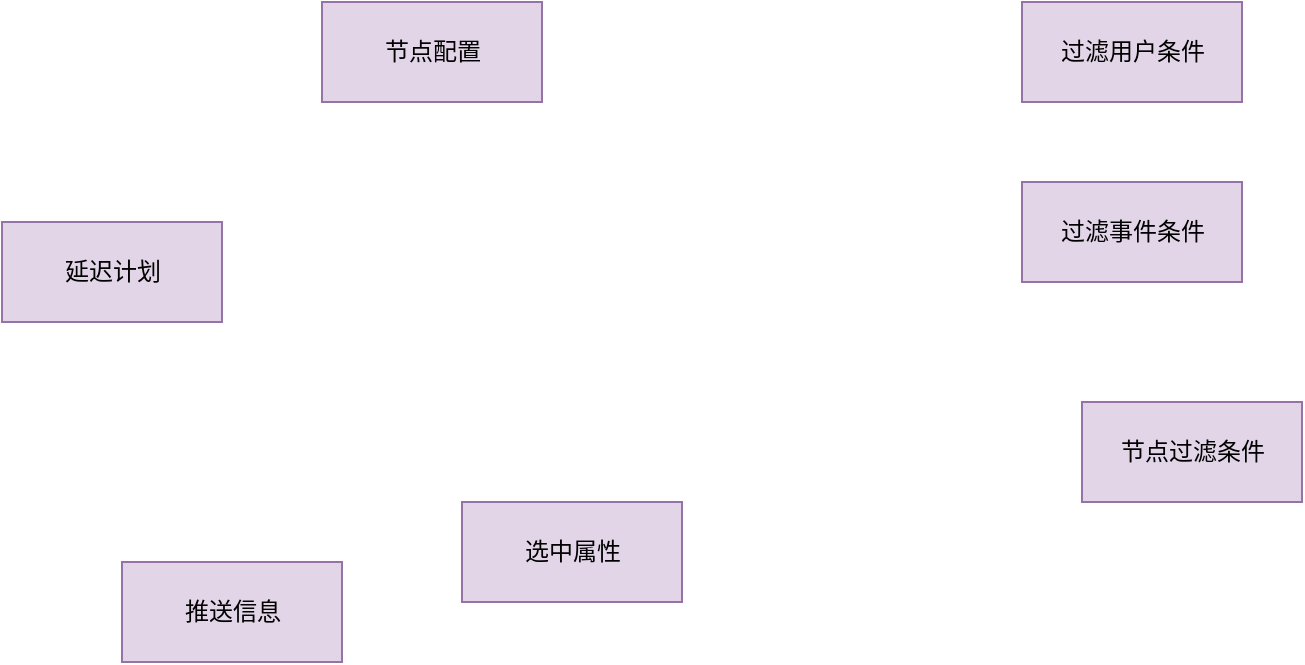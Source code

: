 <mxfile version="13.8.5" type="github">
  <diagram name="Page-1" id="efa7a0a1-bf9b-a30e-e6df-94a7791c09e9">
    <mxGraphModel dx="1038" dy="580" grid="1" gridSize="10" guides="1" tooltips="1" connect="1" arrows="1" fold="1" page="1" pageScale="1" pageWidth="2339" pageHeight="3300" background="#ffffff" math="0" shadow="0">
      <root>
        <mxCell id="0" />
        <mxCell id="1" parent="0" />
        <mxCell id="5RnivFQOtMV0s0rQjsaU-1" value="节点配置" style="html=1;fillColor=#e1d5e7;strokeColor=#9673a6;imageWidth=200;" vertex="1" parent="1">
          <mxGeometry x="330" y="200" width="110" height="50" as="geometry" />
        </mxCell>
        <mxCell id="5RnivFQOtMV0s0rQjsaU-2" value="选中属性" style="html=1;fillColor=#e1d5e7;strokeColor=#9673a6;imageWidth=200;" vertex="1" parent="1">
          <mxGeometry x="400" y="450" width="110" height="50" as="geometry" />
        </mxCell>
        <mxCell id="5RnivFQOtMV0s0rQjsaU-3" value="节点过滤条件" style="html=1;fillColor=#e1d5e7;strokeColor=#9673a6;imageWidth=200;" vertex="1" parent="1">
          <mxGeometry x="710" y="400" width="110" height="50" as="geometry" />
        </mxCell>
        <mxCell id="5RnivFQOtMV0s0rQjsaU-4" value="过滤事件条件" style="html=1;fillColor=#e1d5e7;strokeColor=#9673a6;imageWidth=200;" vertex="1" parent="1">
          <mxGeometry x="680" y="290" width="110" height="50" as="geometry" />
        </mxCell>
        <mxCell id="5RnivFQOtMV0s0rQjsaU-5" value="过滤用户条件" style="html=1;fillColor=#e1d5e7;strokeColor=#9673a6;imageWidth=200;" vertex="1" parent="1">
          <mxGeometry x="680" y="200" width="110" height="50" as="geometry" />
        </mxCell>
        <mxCell id="5RnivFQOtMV0s0rQjsaU-6" value="推送信息" style="html=1;fillColor=#e1d5e7;strokeColor=#9673a6;imageWidth=200;" vertex="1" parent="1">
          <mxGeometry x="230" y="480" width="110" height="50" as="geometry" />
        </mxCell>
        <mxCell id="5RnivFQOtMV0s0rQjsaU-7" value="延迟计划" style="html=1;fillColor=#e1d5e7;strokeColor=#9673a6;imageWidth=200;" vertex="1" parent="1">
          <mxGeometry x="170" y="310" width="110" height="50" as="geometry" />
        </mxCell>
      </root>
    </mxGraphModel>
  </diagram>
</mxfile>
